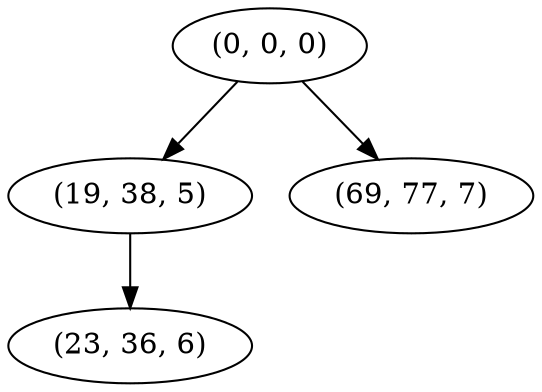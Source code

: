 digraph tree {
    "(0, 0, 0)";
    "(19, 38, 5)";
    "(23, 36, 6)";
    "(69, 77, 7)";
    "(0, 0, 0)" -> "(19, 38, 5)";
    "(0, 0, 0)" -> "(69, 77, 7)";
    "(19, 38, 5)" -> "(23, 36, 6)";
}
